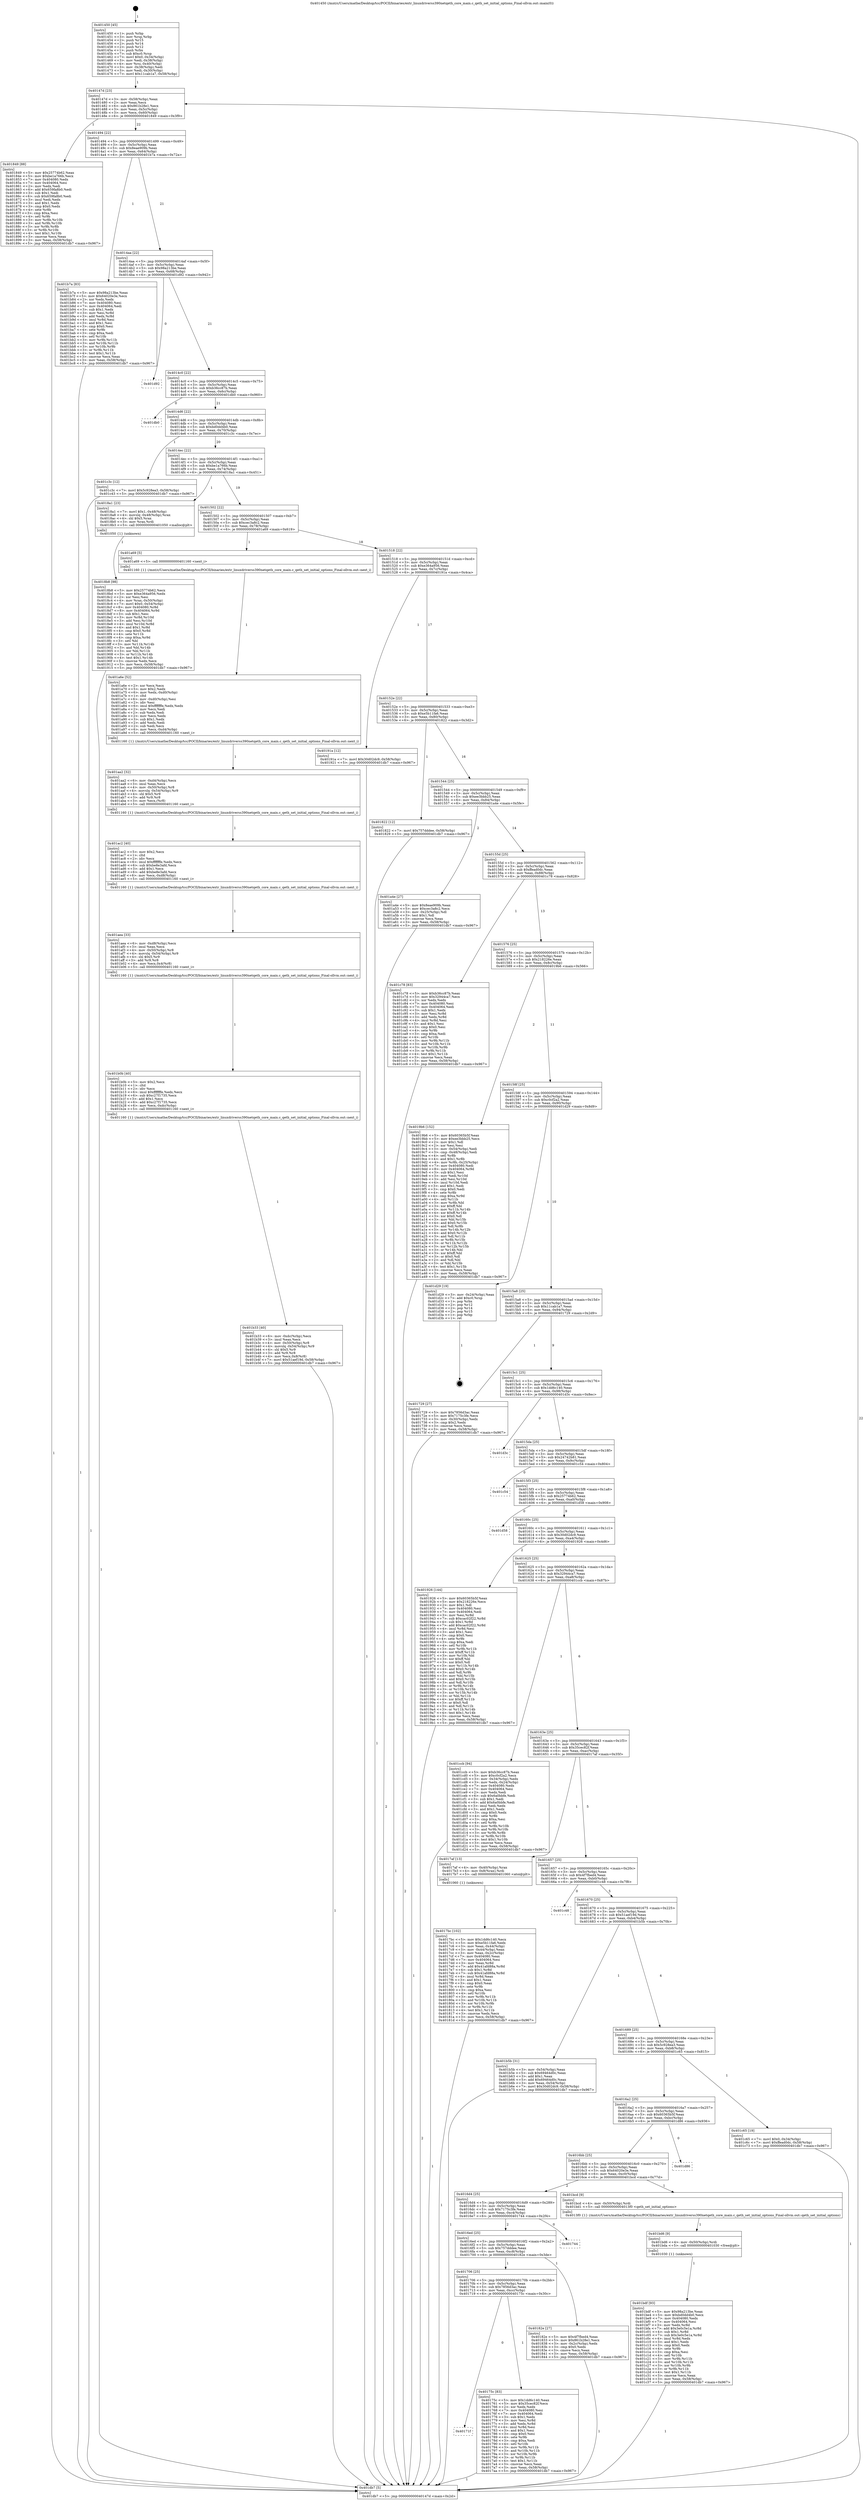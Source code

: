 digraph "0x401450" {
  label = "0x401450 (/mnt/c/Users/mathe/Desktop/tcc/POCII/binaries/extr_linuxdriverss390netqeth_core_main.c_qeth_set_initial_options_Final-ollvm.out::main(0))"
  labelloc = "t"
  node[shape=record]

  Entry [label="",width=0.3,height=0.3,shape=circle,fillcolor=black,style=filled]
  "0x40147d" [label="{
     0x40147d [23]\l
     | [instrs]\l
     &nbsp;&nbsp;0x40147d \<+3\>: mov -0x58(%rbp),%eax\l
     &nbsp;&nbsp;0x401480 \<+2\>: mov %eax,%ecx\l
     &nbsp;&nbsp;0x401482 \<+6\>: sub $0x861b28e1,%ecx\l
     &nbsp;&nbsp;0x401488 \<+3\>: mov %eax,-0x5c(%rbp)\l
     &nbsp;&nbsp;0x40148b \<+3\>: mov %ecx,-0x60(%rbp)\l
     &nbsp;&nbsp;0x40148e \<+6\>: je 0000000000401849 \<main+0x3f9\>\l
  }"]
  "0x401849" [label="{
     0x401849 [88]\l
     | [instrs]\l
     &nbsp;&nbsp;0x401849 \<+5\>: mov $0x25774b62,%eax\l
     &nbsp;&nbsp;0x40184e \<+5\>: mov $0xbe1a766b,%ecx\l
     &nbsp;&nbsp;0x401853 \<+7\>: mov 0x404080,%edx\l
     &nbsp;&nbsp;0x40185a \<+7\>: mov 0x404064,%esi\l
     &nbsp;&nbsp;0x401861 \<+2\>: mov %edx,%edi\l
     &nbsp;&nbsp;0x401863 \<+6\>: add $0x659fa8b0,%edi\l
     &nbsp;&nbsp;0x401869 \<+3\>: sub $0x1,%edi\l
     &nbsp;&nbsp;0x40186c \<+6\>: sub $0x659fa8b0,%edi\l
     &nbsp;&nbsp;0x401872 \<+3\>: imul %edi,%edx\l
     &nbsp;&nbsp;0x401875 \<+3\>: and $0x1,%edx\l
     &nbsp;&nbsp;0x401878 \<+3\>: cmp $0x0,%edx\l
     &nbsp;&nbsp;0x40187b \<+4\>: sete %r8b\l
     &nbsp;&nbsp;0x40187f \<+3\>: cmp $0xa,%esi\l
     &nbsp;&nbsp;0x401882 \<+4\>: setl %r9b\l
     &nbsp;&nbsp;0x401886 \<+3\>: mov %r8b,%r10b\l
     &nbsp;&nbsp;0x401889 \<+3\>: and %r9b,%r10b\l
     &nbsp;&nbsp;0x40188c \<+3\>: xor %r9b,%r8b\l
     &nbsp;&nbsp;0x40188f \<+3\>: or %r8b,%r10b\l
     &nbsp;&nbsp;0x401892 \<+4\>: test $0x1,%r10b\l
     &nbsp;&nbsp;0x401896 \<+3\>: cmovne %ecx,%eax\l
     &nbsp;&nbsp;0x401899 \<+3\>: mov %eax,-0x58(%rbp)\l
     &nbsp;&nbsp;0x40189c \<+5\>: jmp 0000000000401db7 \<main+0x967\>\l
  }"]
  "0x401494" [label="{
     0x401494 [22]\l
     | [instrs]\l
     &nbsp;&nbsp;0x401494 \<+5\>: jmp 0000000000401499 \<main+0x49\>\l
     &nbsp;&nbsp;0x401499 \<+3\>: mov -0x5c(%rbp),%eax\l
     &nbsp;&nbsp;0x40149c \<+5\>: sub $0x8eae909b,%eax\l
     &nbsp;&nbsp;0x4014a1 \<+3\>: mov %eax,-0x64(%rbp)\l
     &nbsp;&nbsp;0x4014a4 \<+6\>: je 0000000000401b7a \<main+0x72a\>\l
  }"]
  Exit [label="",width=0.3,height=0.3,shape=circle,fillcolor=black,style=filled,peripheries=2]
  "0x401b7a" [label="{
     0x401b7a [83]\l
     | [instrs]\l
     &nbsp;&nbsp;0x401b7a \<+5\>: mov $0x98a213be,%eax\l
     &nbsp;&nbsp;0x401b7f \<+5\>: mov $0x64020e3e,%ecx\l
     &nbsp;&nbsp;0x401b84 \<+2\>: xor %edx,%edx\l
     &nbsp;&nbsp;0x401b86 \<+7\>: mov 0x404080,%esi\l
     &nbsp;&nbsp;0x401b8d \<+7\>: mov 0x404064,%edi\l
     &nbsp;&nbsp;0x401b94 \<+3\>: sub $0x1,%edx\l
     &nbsp;&nbsp;0x401b97 \<+3\>: mov %esi,%r8d\l
     &nbsp;&nbsp;0x401b9a \<+3\>: add %edx,%r8d\l
     &nbsp;&nbsp;0x401b9d \<+4\>: imul %r8d,%esi\l
     &nbsp;&nbsp;0x401ba1 \<+3\>: and $0x1,%esi\l
     &nbsp;&nbsp;0x401ba4 \<+3\>: cmp $0x0,%esi\l
     &nbsp;&nbsp;0x401ba7 \<+4\>: sete %r9b\l
     &nbsp;&nbsp;0x401bab \<+3\>: cmp $0xa,%edi\l
     &nbsp;&nbsp;0x401bae \<+4\>: setl %r10b\l
     &nbsp;&nbsp;0x401bb2 \<+3\>: mov %r9b,%r11b\l
     &nbsp;&nbsp;0x401bb5 \<+3\>: and %r10b,%r11b\l
     &nbsp;&nbsp;0x401bb8 \<+3\>: xor %r10b,%r9b\l
     &nbsp;&nbsp;0x401bbb \<+3\>: or %r9b,%r11b\l
     &nbsp;&nbsp;0x401bbe \<+4\>: test $0x1,%r11b\l
     &nbsp;&nbsp;0x401bc2 \<+3\>: cmovne %ecx,%eax\l
     &nbsp;&nbsp;0x401bc5 \<+3\>: mov %eax,-0x58(%rbp)\l
     &nbsp;&nbsp;0x401bc8 \<+5\>: jmp 0000000000401db7 \<main+0x967\>\l
  }"]
  "0x4014aa" [label="{
     0x4014aa [22]\l
     | [instrs]\l
     &nbsp;&nbsp;0x4014aa \<+5\>: jmp 00000000004014af \<main+0x5f\>\l
     &nbsp;&nbsp;0x4014af \<+3\>: mov -0x5c(%rbp),%eax\l
     &nbsp;&nbsp;0x4014b2 \<+5\>: sub $0x98a213be,%eax\l
     &nbsp;&nbsp;0x4014b7 \<+3\>: mov %eax,-0x68(%rbp)\l
     &nbsp;&nbsp;0x4014ba \<+6\>: je 0000000000401d92 \<main+0x942\>\l
  }"]
  "0x401bdf" [label="{
     0x401bdf [93]\l
     | [instrs]\l
     &nbsp;&nbsp;0x401bdf \<+5\>: mov $0x98a213be,%eax\l
     &nbsp;&nbsp;0x401be4 \<+5\>: mov $0xbd0dd4b0,%ecx\l
     &nbsp;&nbsp;0x401be9 \<+7\>: mov 0x404080,%edx\l
     &nbsp;&nbsp;0x401bf0 \<+7\>: mov 0x404064,%esi\l
     &nbsp;&nbsp;0x401bf7 \<+3\>: mov %edx,%r8d\l
     &nbsp;&nbsp;0x401bfa \<+7\>: add $0x3e0c5e1a,%r8d\l
     &nbsp;&nbsp;0x401c01 \<+4\>: sub $0x1,%r8d\l
     &nbsp;&nbsp;0x401c05 \<+7\>: sub $0x3e0c5e1a,%r8d\l
     &nbsp;&nbsp;0x401c0c \<+4\>: imul %r8d,%edx\l
     &nbsp;&nbsp;0x401c10 \<+3\>: and $0x1,%edx\l
     &nbsp;&nbsp;0x401c13 \<+3\>: cmp $0x0,%edx\l
     &nbsp;&nbsp;0x401c16 \<+4\>: sete %r9b\l
     &nbsp;&nbsp;0x401c1a \<+3\>: cmp $0xa,%esi\l
     &nbsp;&nbsp;0x401c1d \<+4\>: setl %r10b\l
     &nbsp;&nbsp;0x401c21 \<+3\>: mov %r9b,%r11b\l
     &nbsp;&nbsp;0x401c24 \<+3\>: and %r10b,%r11b\l
     &nbsp;&nbsp;0x401c27 \<+3\>: xor %r10b,%r9b\l
     &nbsp;&nbsp;0x401c2a \<+3\>: or %r9b,%r11b\l
     &nbsp;&nbsp;0x401c2d \<+4\>: test $0x1,%r11b\l
     &nbsp;&nbsp;0x401c31 \<+3\>: cmovne %ecx,%eax\l
     &nbsp;&nbsp;0x401c34 \<+3\>: mov %eax,-0x58(%rbp)\l
     &nbsp;&nbsp;0x401c37 \<+5\>: jmp 0000000000401db7 \<main+0x967\>\l
  }"]
  "0x401d92" [label="{
     0x401d92\l
  }", style=dashed]
  "0x4014c0" [label="{
     0x4014c0 [22]\l
     | [instrs]\l
     &nbsp;&nbsp;0x4014c0 \<+5\>: jmp 00000000004014c5 \<main+0x75\>\l
     &nbsp;&nbsp;0x4014c5 \<+3\>: mov -0x5c(%rbp),%eax\l
     &nbsp;&nbsp;0x4014c8 \<+5\>: sub $0xb36cc87b,%eax\l
     &nbsp;&nbsp;0x4014cd \<+3\>: mov %eax,-0x6c(%rbp)\l
     &nbsp;&nbsp;0x4014d0 \<+6\>: je 0000000000401db0 \<main+0x960\>\l
  }"]
  "0x401bd6" [label="{
     0x401bd6 [9]\l
     | [instrs]\l
     &nbsp;&nbsp;0x401bd6 \<+4\>: mov -0x50(%rbp),%rdi\l
     &nbsp;&nbsp;0x401bda \<+5\>: call 0000000000401030 \<free@plt\>\l
     | [calls]\l
     &nbsp;&nbsp;0x401030 \{1\} (unknown)\l
  }"]
  "0x401db0" [label="{
     0x401db0\l
  }", style=dashed]
  "0x4014d6" [label="{
     0x4014d6 [22]\l
     | [instrs]\l
     &nbsp;&nbsp;0x4014d6 \<+5\>: jmp 00000000004014db \<main+0x8b\>\l
     &nbsp;&nbsp;0x4014db \<+3\>: mov -0x5c(%rbp),%eax\l
     &nbsp;&nbsp;0x4014de \<+5\>: sub $0xbd0dd4b0,%eax\l
     &nbsp;&nbsp;0x4014e3 \<+3\>: mov %eax,-0x70(%rbp)\l
     &nbsp;&nbsp;0x4014e6 \<+6\>: je 0000000000401c3c \<main+0x7ec\>\l
  }"]
  "0x401b33" [label="{
     0x401b33 [40]\l
     | [instrs]\l
     &nbsp;&nbsp;0x401b33 \<+6\>: mov -0xdc(%rbp),%ecx\l
     &nbsp;&nbsp;0x401b39 \<+3\>: imul %eax,%ecx\l
     &nbsp;&nbsp;0x401b3c \<+4\>: mov -0x50(%rbp),%r8\l
     &nbsp;&nbsp;0x401b40 \<+4\>: movslq -0x54(%rbp),%r9\l
     &nbsp;&nbsp;0x401b44 \<+4\>: shl $0x5,%r9\l
     &nbsp;&nbsp;0x401b48 \<+3\>: add %r9,%r8\l
     &nbsp;&nbsp;0x401b4b \<+4\>: mov %ecx,0x8(%r8)\l
     &nbsp;&nbsp;0x401b4f \<+7\>: movl $0x51aef19d,-0x58(%rbp)\l
     &nbsp;&nbsp;0x401b56 \<+5\>: jmp 0000000000401db7 \<main+0x967\>\l
  }"]
  "0x401c3c" [label="{
     0x401c3c [12]\l
     | [instrs]\l
     &nbsp;&nbsp;0x401c3c \<+7\>: movl $0x5c928ea3,-0x58(%rbp)\l
     &nbsp;&nbsp;0x401c43 \<+5\>: jmp 0000000000401db7 \<main+0x967\>\l
  }"]
  "0x4014ec" [label="{
     0x4014ec [22]\l
     | [instrs]\l
     &nbsp;&nbsp;0x4014ec \<+5\>: jmp 00000000004014f1 \<main+0xa1\>\l
     &nbsp;&nbsp;0x4014f1 \<+3\>: mov -0x5c(%rbp),%eax\l
     &nbsp;&nbsp;0x4014f4 \<+5\>: sub $0xbe1a766b,%eax\l
     &nbsp;&nbsp;0x4014f9 \<+3\>: mov %eax,-0x74(%rbp)\l
     &nbsp;&nbsp;0x4014fc \<+6\>: je 00000000004018a1 \<main+0x451\>\l
  }"]
  "0x401b0b" [label="{
     0x401b0b [40]\l
     | [instrs]\l
     &nbsp;&nbsp;0x401b0b \<+5\>: mov $0x2,%ecx\l
     &nbsp;&nbsp;0x401b10 \<+1\>: cltd\l
     &nbsp;&nbsp;0x401b11 \<+2\>: idiv %ecx\l
     &nbsp;&nbsp;0x401b13 \<+6\>: imul $0xfffffffe,%edx,%ecx\l
     &nbsp;&nbsp;0x401b19 \<+6\>: sub $0xc27f1735,%ecx\l
     &nbsp;&nbsp;0x401b1f \<+3\>: add $0x1,%ecx\l
     &nbsp;&nbsp;0x401b22 \<+6\>: add $0xc27f1735,%ecx\l
     &nbsp;&nbsp;0x401b28 \<+6\>: mov %ecx,-0xdc(%rbp)\l
     &nbsp;&nbsp;0x401b2e \<+5\>: call 0000000000401160 \<next_i\>\l
     | [calls]\l
     &nbsp;&nbsp;0x401160 \{1\} (/mnt/c/Users/mathe/Desktop/tcc/POCII/binaries/extr_linuxdriverss390netqeth_core_main.c_qeth_set_initial_options_Final-ollvm.out::next_i)\l
  }"]
  "0x4018a1" [label="{
     0x4018a1 [23]\l
     | [instrs]\l
     &nbsp;&nbsp;0x4018a1 \<+7\>: movl $0x1,-0x48(%rbp)\l
     &nbsp;&nbsp;0x4018a8 \<+4\>: movslq -0x48(%rbp),%rax\l
     &nbsp;&nbsp;0x4018ac \<+4\>: shl $0x5,%rax\l
     &nbsp;&nbsp;0x4018b0 \<+3\>: mov %rax,%rdi\l
     &nbsp;&nbsp;0x4018b3 \<+5\>: call 0000000000401050 \<malloc@plt\>\l
     | [calls]\l
     &nbsp;&nbsp;0x401050 \{1\} (unknown)\l
  }"]
  "0x401502" [label="{
     0x401502 [22]\l
     | [instrs]\l
     &nbsp;&nbsp;0x401502 \<+5\>: jmp 0000000000401507 \<main+0xb7\>\l
     &nbsp;&nbsp;0x401507 \<+3\>: mov -0x5c(%rbp),%eax\l
     &nbsp;&nbsp;0x40150a \<+5\>: sub $0xcec3a8c2,%eax\l
     &nbsp;&nbsp;0x40150f \<+3\>: mov %eax,-0x78(%rbp)\l
     &nbsp;&nbsp;0x401512 \<+6\>: je 0000000000401a69 \<main+0x619\>\l
  }"]
  "0x401aea" [label="{
     0x401aea [33]\l
     | [instrs]\l
     &nbsp;&nbsp;0x401aea \<+6\>: mov -0xd8(%rbp),%ecx\l
     &nbsp;&nbsp;0x401af0 \<+3\>: imul %eax,%ecx\l
     &nbsp;&nbsp;0x401af3 \<+4\>: mov -0x50(%rbp),%r8\l
     &nbsp;&nbsp;0x401af7 \<+4\>: movslq -0x54(%rbp),%r9\l
     &nbsp;&nbsp;0x401afb \<+4\>: shl $0x5,%r9\l
     &nbsp;&nbsp;0x401aff \<+3\>: add %r9,%r8\l
     &nbsp;&nbsp;0x401b02 \<+4\>: mov %ecx,0x4(%r8)\l
     &nbsp;&nbsp;0x401b06 \<+5\>: call 0000000000401160 \<next_i\>\l
     | [calls]\l
     &nbsp;&nbsp;0x401160 \{1\} (/mnt/c/Users/mathe/Desktop/tcc/POCII/binaries/extr_linuxdriverss390netqeth_core_main.c_qeth_set_initial_options_Final-ollvm.out::next_i)\l
  }"]
  "0x401a69" [label="{
     0x401a69 [5]\l
     | [instrs]\l
     &nbsp;&nbsp;0x401a69 \<+5\>: call 0000000000401160 \<next_i\>\l
     | [calls]\l
     &nbsp;&nbsp;0x401160 \{1\} (/mnt/c/Users/mathe/Desktop/tcc/POCII/binaries/extr_linuxdriverss390netqeth_core_main.c_qeth_set_initial_options_Final-ollvm.out::next_i)\l
  }"]
  "0x401518" [label="{
     0x401518 [22]\l
     | [instrs]\l
     &nbsp;&nbsp;0x401518 \<+5\>: jmp 000000000040151d \<main+0xcd\>\l
     &nbsp;&nbsp;0x40151d \<+3\>: mov -0x5c(%rbp),%eax\l
     &nbsp;&nbsp;0x401520 \<+5\>: sub $0xe364a956,%eax\l
     &nbsp;&nbsp;0x401525 \<+3\>: mov %eax,-0x7c(%rbp)\l
     &nbsp;&nbsp;0x401528 \<+6\>: je 000000000040191a \<main+0x4ca\>\l
  }"]
  "0x401ac2" [label="{
     0x401ac2 [40]\l
     | [instrs]\l
     &nbsp;&nbsp;0x401ac2 \<+5\>: mov $0x2,%ecx\l
     &nbsp;&nbsp;0x401ac7 \<+1\>: cltd\l
     &nbsp;&nbsp;0x401ac8 \<+2\>: idiv %ecx\l
     &nbsp;&nbsp;0x401aca \<+6\>: imul $0xfffffffe,%edx,%ecx\l
     &nbsp;&nbsp;0x401ad0 \<+6\>: sub $0xbe8e3afd,%ecx\l
     &nbsp;&nbsp;0x401ad6 \<+3\>: add $0x1,%ecx\l
     &nbsp;&nbsp;0x401ad9 \<+6\>: add $0xbe8e3afd,%ecx\l
     &nbsp;&nbsp;0x401adf \<+6\>: mov %ecx,-0xd8(%rbp)\l
     &nbsp;&nbsp;0x401ae5 \<+5\>: call 0000000000401160 \<next_i\>\l
     | [calls]\l
     &nbsp;&nbsp;0x401160 \{1\} (/mnt/c/Users/mathe/Desktop/tcc/POCII/binaries/extr_linuxdriverss390netqeth_core_main.c_qeth_set_initial_options_Final-ollvm.out::next_i)\l
  }"]
  "0x40191a" [label="{
     0x40191a [12]\l
     | [instrs]\l
     &nbsp;&nbsp;0x40191a \<+7\>: movl $0x30d02dc9,-0x58(%rbp)\l
     &nbsp;&nbsp;0x401921 \<+5\>: jmp 0000000000401db7 \<main+0x967\>\l
  }"]
  "0x40152e" [label="{
     0x40152e [22]\l
     | [instrs]\l
     &nbsp;&nbsp;0x40152e \<+5\>: jmp 0000000000401533 \<main+0xe3\>\l
     &nbsp;&nbsp;0x401533 \<+3\>: mov -0x5c(%rbp),%eax\l
     &nbsp;&nbsp;0x401536 \<+5\>: sub $0xe5b11fa6,%eax\l
     &nbsp;&nbsp;0x40153b \<+3\>: mov %eax,-0x80(%rbp)\l
     &nbsp;&nbsp;0x40153e \<+6\>: je 0000000000401822 \<main+0x3d2\>\l
  }"]
  "0x401aa2" [label="{
     0x401aa2 [32]\l
     | [instrs]\l
     &nbsp;&nbsp;0x401aa2 \<+6\>: mov -0xd4(%rbp),%ecx\l
     &nbsp;&nbsp;0x401aa8 \<+3\>: imul %eax,%ecx\l
     &nbsp;&nbsp;0x401aab \<+4\>: mov -0x50(%rbp),%r8\l
     &nbsp;&nbsp;0x401aaf \<+4\>: movslq -0x54(%rbp),%r9\l
     &nbsp;&nbsp;0x401ab3 \<+4\>: shl $0x5,%r9\l
     &nbsp;&nbsp;0x401ab7 \<+3\>: add %r9,%r8\l
     &nbsp;&nbsp;0x401aba \<+3\>: mov %ecx,(%r8)\l
     &nbsp;&nbsp;0x401abd \<+5\>: call 0000000000401160 \<next_i\>\l
     | [calls]\l
     &nbsp;&nbsp;0x401160 \{1\} (/mnt/c/Users/mathe/Desktop/tcc/POCII/binaries/extr_linuxdriverss390netqeth_core_main.c_qeth_set_initial_options_Final-ollvm.out::next_i)\l
  }"]
  "0x401822" [label="{
     0x401822 [12]\l
     | [instrs]\l
     &nbsp;&nbsp;0x401822 \<+7\>: movl $0x757dddee,-0x58(%rbp)\l
     &nbsp;&nbsp;0x401829 \<+5\>: jmp 0000000000401db7 \<main+0x967\>\l
  }"]
  "0x401544" [label="{
     0x401544 [25]\l
     | [instrs]\l
     &nbsp;&nbsp;0x401544 \<+5\>: jmp 0000000000401549 \<main+0xf9\>\l
     &nbsp;&nbsp;0x401549 \<+3\>: mov -0x5c(%rbp),%eax\l
     &nbsp;&nbsp;0x40154c \<+5\>: sub $0xee3bbb25,%eax\l
     &nbsp;&nbsp;0x401551 \<+6\>: mov %eax,-0x84(%rbp)\l
     &nbsp;&nbsp;0x401557 \<+6\>: je 0000000000401a4e \<main+0x5fe\>\l
  }"]
  "0x401a6e" [label="{
     0x401a6e [52]\l
     | [instrs]\l
     &nbsp;&nbsp;0x401a6e \<+2\>: xor %ecx,%ecx\l
     &nbsp;&nbsp;0x401a70 \<+5\>: mov $0x2,%edx\l
     &nbsp;&nbsp;0x401a75 \<+6\>: mov %edx,-0xd0(%rbp)\l
     &nbsp;&nbsp;0x401a7b \<+1\>: cltd\l
     &nbsp;&nbsp;0x401a7c \<+6\>: mov -0xd0(%rbp),%esi\l
     &nbsp;&nbsp;0x401a82 \<+2\>: idiv %esi\l
     &nbsp;&nbsp;0x401a84 \<+6\>: imul $0xfffffffe,%edx,%edx\l
     &nbsp;&nbsp;0x401a8a \<+2\>: mov %ecx,%edi\l
     &nbsp;&nbsp;0x401a8c \<+2\>: sub %edx,%edi\l
     &nbsp;&nbsp;0x401a8e \<+2\>: mov %ecx,%edx\l
     &nbsp;&nbsp;0x401a90 \<+3\>: sub $0x1,%edx\l
     &nbsp;&nbsp;0x401a93 \<+2\>: add %edx,%edi\l
     &nbsp;&nbsp;0x401a95 \<+2\>: sub %edi,%ecx\l
     &nbsp;&nbsp;0x401a97 \<+6\>: mov %ecx,-0xd4(%rbp)\l
     &nbsp;&nbsp;0x401a9d \<+5\>: call 0000000000401160 \<next_i\>\l
     | [calls]\l
     &nbsp;&nbsp;0x401160 \{1\} (/mnt/c/Users/mathe/Desktop/tcc/POCII/binaries/extr_linuxdriverss390netqeth_core_main.c_qeth_set_initial_options_Final-ollvm.out::next_i)\l
  }"]
  "0x401a4e" [label="{
     0x401a4e [27]\l
     | [instrs]\l
     &nbsp;&nbsp;0x401a4e \<+5\>: mov $0x8eae909b,%eax\l
     &nbsp;&nbsp;0x401a53 \<+5\>: mov $0xcec3a8c2,%ecx\l
     &nbsp;&nbsp;0x401a58 \<+3\>: mov -0x25(%rbp),%dl\l
     &nbsp;&nbsp;0x401a5b \<+3\>: test $0x1,%dl\l
     &nbsp;&nbsp;0x401a5e \<+3\>: cmovne %ecx,%eax\l
     &nbsp;&nbsp;0x401a61 \<+3\>: mov %eax,-0x58(%rbp)\l
     &nbsp;&nbsp;0x401a64 \<+5\>: jmp 0000000000401db7 \<main+0x967\>\l
  }"]
  "0x40155d" [label="{
     0x40155d [25]\l
     | [instrs]\l
     &nbsp;&nbsp;0x40155d \<+5\>: jmp 0000000000401562 \<main+0x112\>\l
     &nbsp;&nbsp;0x401562 \<+3\>: mov -0x5c(%rbp),%eax\l
     &nbsp;&nbsp;0x401565 \<+5\>: sub $0xffead0dc,%eax\l
     &nbsp;&nbsp;0x40156a \<+6\>: mov %eax,-0x88(%rbp)\l
     &nbsp;&nbsp;0x401570 \<+6\>: je 0000000000401c78 \<main+0x828\>\l
  }"]
  "0x4018b8" [label="{
     0x4018b8 [98]\l
     | [instrs]\l
     &nbsp;&nbsp;0x4018b8 \<+5\>: mov $0x25774b62,%ecx\l
     &nbsp;&nbsp;0x4018bd \<+5\>: mov $0xe364a956,%edx\l
     &nbsp;&nbsp;0x4018c2 \<+2\>: xor %esi,%esi\l
     &nbsp;&nbsp;0x4018c4 \<+4\>: mov %rax,-0x50(%rbp)\l
     &nbsp;&nbsp;0x4018c8 \<+7\>: movl $0x0,-0x54(%rbp)\l
     &nbsp;&nbsp;0x4018cf \<+8\>: mov 0x404080,%r8d\l
     &nbsp;&nbsp;0x4018d7 \<+8\>: mov 0x404064,%r9d\l
     &nbsp;&nbsp;0x4018df \<+3\>: sub $0x1,%esi\l
     &nbsp;&nbsp;0x4018e2 \<+3\>: mov %r8d,%r10d\l
     &nbsp;&nbsp;0x4018e5 \<+3\>: add %esi,%r10d\l
     &nbsp;&nbsp;0x4018e8 \<+4\>: imul %r10d,%r8d\l
     &nbsp;&nbsp;0x4018ec \<+4\>: and $0x1,%r8d\l
     &nbsp;&nbsp;0x4018f0 \<+4\>: cmp $0x0,%r8d\l
     &nbsp;&nbsp;0x4018f4 \<+4\>: sete %r11b\l
     &nbsp;&nbsp;0x4018f8 \<+4\>: cmp $0xa,%r9d\l
     &nbsp;&nbsp;0x4018fc \<+3\>: setl %bl\l
     &nbsp;&nbsp;0x4018ff \<+3\>: mov %r11b,%r14b\l
     &nbsp;&nbsp;0x401902 \<+3\>: and %bl,%r14b\l
     &nbsp;&nbsp;0x401905 \<+3\>: xor %bl,%r11b\l
     &nbsp;&nbsp;0x401908 \<+3\>: or %r11b,%r14b\l
     &nbsp;&nbsp;0x40190b \<+4\>: test $0x1,%r14b\l
     &nbsp;&nbsp;0x40190f \<+3\>: cmovne %edx,%ecx\l
     &nbsp;&nbsp;0x401912 \<+3\>: mov %ecx,-0x58(%rbp)\l
     &nbsp;&nbsp;0x401915 \<+5\>: jmp 0000000000401db7 \<main+0x967\>\l
  }"]
  "0x401c78" [label="{
     0x401c78 [83]\l
     | [instrs]\l
     &nbsp;&nbsp;0x401c78 \<+5\>: mov $0xb36cc87b,%eax\l
     &nbsp;&nbsp;0x401c7d \<+5\>: mov $0x32944ca7,%ecx\l
     &nbsp;&nbsp;0x401c82 \<+2\>: xor %edx,%edx\l
     &nbsp;&nbsp;0x401c84 \<+7\>: mov 0x404080,%esi\l
     &nbsp;&nbsp;0x401c8b \<+7\>: mov 0x404064,%edi\l
     &nbsp;&nbsp;0x401c92 \<+3\>: sub $0x1,%edx\l
     &nbsp;&nbsp;0x401c95 \<+3\>: mov %esi,%r8d\l
     &nbsp;&nbsp;0x401c98 \<+3\>: add %edx,%r8d\l
     &nbsp;&nbsp;0x401c9b \<+4\>: imul %r8d,%esi\l
     &nbsp;&nbsp;0x401c9f \<+3\>: and $0x1,%esi\l
     &nbsp;&nbsp;0x401ca2 \<+3\>: cmp $0x0,%esi\l
     &nbsp;&nbsp;0x401ca5 \<+4\>: sete %r9b\l
     &nbsp;&nbsp;0x401ca9 \<+3\>: cmp $0xa,%edi\l
     &nbsp;&nbsp;0x401cac \<+4\>: setl %r10b\l
     &nbsp;&nbsp;0x401cb0 \<+3\>: mov %r9b,%r11b\l
     &nbsp;&nbsp;0x401cb3 \<+3\>: and %r10b,%r11b\l
     &nbsp;&nbsp;0x401cb6 \<+3\>: xor %r10b,%r9b\l
     &nbsp;&nbsp;0x401cb9 \<+3\>: or %r9b,%r11b\l
     &nbsp;&nbsp;0x401cbc \<+4\>: test $0x1,%r11b\l
     &nbsp;&nbsp;0x401cc0 \<+3\>: cmovne %ecx,%eax\l
     &nbsp;&nbsp;0x401cc3 \<+3\>: mov %eax,-0x58(%rbp)\l
     &nbsp;&nbsp;0x401cc6 \<+5\>: jmp 0000000000401db7 \<main+0x967\>\l
  }"]
  "0x401576" [label="{
     0x401576 [25]\l
     | [instrs]\l
     &nbsp;&nbsp;0x401576 \<+5\>: jmp 000000000040157b \<main+0x12b\>\l
     &nbsp;&nbsp;0x40157b \<+3\>: mov -0x5c(%rbp),%eax\l
     &nbsp;&nbsp;0x40157e \<+5\>: sub $0x218226e,%eax\l
     &nbsp;&nbsp;0x401583 \<+6\>: mov %eax,-0x8c(%rbp)\l
     &nbsp;&nbsp;0x401589 \<+6\>: je 00000000004019b6 \<main+0x566\>\l
  }"]
  "0x4017bc" [label="{
     0x4017bc [102]\l
     | [instrs]\l
     &nbsp;&nbsp;0x4017bc \<+5\>: mov $0x1dd6c140,%ecx\l
     &nbsp;&nbsp;0x4017c1 \<+5\>: mov $0xe5b11fa6,%edx\l
     &nbsp;&nbsp;0x4017c6 \<+3\>: mov %eax,-0x44(%rbp)\l
     &nbsp;&nbsp;0x4017c9 \<+3\>: mov -0x44(%rbp),%eax\l
     &nbsp;&nbsp;0x4017cc \<+3\>: mov %eax,-0x2c(%rbp)\l
     &nbsp;&nbsp;0x4017cf \<+7\>: mov 0x404080,%eax\l
     &nbsp;&nbsp;0x4017d6 \<+7\>: mov 0x404064,%esi\l
     &nbsp;&nbsp;0x4017dd \<+3\>: mov %eax,%r8d\l
     &nbsp;&nbsp;0x4017e0 \<+7\>: add $0x41afd88a,%r8d\l
     &nbsp;&nbsp;0x4017e7 \<+4\>: sub $0x1,%r8d\l
     &nbsp;&nbsp;0x4017eb \<+7\>: sub $0x41afd88a,%r8d\l
     &nbsp;&nbsp;0x4017f2 \<+4\>: imul %r8d,%eax\l
     &nbsp;&nbsp;0x4017f6 \<+3\>: and $0x1,%eax\l
     &nbsp;&nbsp;0x4017f9 \<+3\>: cmp $0x0,%eax\l
     &nbsp;&nbsp;0x4017fc \<+4\>: sete %r9b\l
     &nbsp;&nbsp;0x401800 \<+3\>: cmp $0xa,%esi\l
     &nbsp;&nbsp;0x401803 \<+4\>: setl %r10b\l
     &nbsp;&nbsp;0x401807 \<+3\>: mov %r9b,%r11b\l
     &nbsp;&nbsp;0x40180a \<+3\>: and %r10b,%r11b\l
     &nbsp;&nbsp;0x40180d \<+3\>: xor %r10b,%r9b\l
     &nbsp;&nbsp;0x401810 \<+3\>: or %r9b,%r11b\l
     &nbsp;&nbsp;0x401813 \<+4\>: test $0x1,%r11b\l
     &nbsp;&nbsp;0x401817 \<+3\>: cmovne %edx,%ecx\l
     &nbsp;&nbsp;0x40181a \<+3\>: mov %ecx,-0x58(%rbp)\l
     &nbsp;&nbsp;0x40181d \<+5\>: jmp 0000000000401db7 \<main+0x967\>\l
  }"]
  "0x4019b6" [label="{
     0x4019b6 [152]\l
     | [instrs]\l
     &nbsp;&nbsp;0x4019b6 \<+5\>: mov $0x60365b5f,%eax\l
     &nbsp;&nbsp;0x4019bb \<+5\>: mov $0xee3bbb25,%ecx\l
     &nbsp;&nbsp;0x4019c0 \<+2\>: mov $0x1,%dl\l
     &nbsp;&nbsp;0x4019c2 \<+2\>: xor %esi,%esi\l
     &nbsp;&nbsp;0x4019c4 \<+3\>: mov -0x54(%rbp),%edi\l
     &nbsp;&nbsp;0x4019c7 \<+3\>: cmp -0x48(%rbp),%edi\l
     &nbsp;&nbsp;0x4019ca \<+4\>: setl %r8b\l
     &nbsp;&nbsp;0x4019ce \<+4\>: and $0x1,%r8b\l
     &nbsp;&nbsp;0x4019d2 \<+4\>: mov %r8b,-0x25(%rbp)\l
     &nbsp;&nbsp;0x4019d6 \<+7\>: mov 0x404080,%edi\l
     &nbsp;&nbsp;0x4019dd \<+8\>: mov 0x404064,%r9d\l
     &nbsp;&nbsp;0x4019e5 \<+3\>: sub $0x1,%esi\l
     &nbsp;&nbsp;0x4019e8 \<+3\>: mov %edi,%r10d\l
     &nbsp;&nbsp;0x4019eb \<+3\>: add %esi,%r10d\l
     &nbsp;&nbsp;0x4019ee \<+4\>: imul %r10d,%edi\l
     &nbsp;&nbsp;0x4019f2 \<+3\>: and $0x1,%edi\l
     &nbsp;&nbsp;0x4019f5 \<+3\>: cmp $0x0,%edi\l
     &nbsp;&nbsp;0x4019f8 \<+4\>: sete %r8b\l
     &nbsp;&nbsp;0x4019fc \<+4\>: cmp $0xa,%r9d\l
     &nbsp;&nbsp;0x401a00 \<+4\>: setl %r11b\l
     &nbsp;&nbsp;0x401a04 \<+3\>: mov %r8b,%bl\l
     &nbsp;&nbsp;0x401a07 \<+3\>: xor $0xff,%bl\l
     &nbsp;&nbsp;0x401a0a \<+3\>: mov %r11b,%r14b\l
     &nbsp;&nbsp;0x401a0d \<+4\>: xor $0xff,%r14b\l
     &nbsp;&nbsp;0x401a11 \<+3\>: xor $0x0,%dl\l
     &nbsp;&nbsp;0x401a14 \<+3\>: mov %bl,%r15b\l
     &nbsp;&nbsp;0x401a17 \<+4\>: and $0x0,%r15b\l
     &nbsp;&nbsp;0x401a1b \<+3\>: and %dl,%r8b\l
     &nbsp;&nbsp;0x401a1e \<+3\>: mov %r14b,%r12b\l
     &nbsp;&nbsp;0x401a21 \<+4\>: and $0x0,%r12b\l
     &nbsp;&nbsp;0x401a25 \<+3\>: and %dl,%r11b\l
     &nbsp;&nbsp;0x401a28 \<+3\>: or %r8b,%r15b\l
     &nbsp;&nbsp;0x401a2b \<+3\>: or %r11b,%r12b\l
     &nbsp;&nbsp;0x401a2e \<+3\>: xor %r12b,%r15b\l
     &nbsp;&nbsp;0x401a31 \<+3\>: or %r14b,%bl\l
     &nbsp;&nbsp;0x401a34 \<+3\>: xor $0xff,%bl\l
     &nbsp;&nbsp;0x401a37 \<+3\>: or $0x0,%dl\l
     &nbsp;&nbsp;0x401a3a \<+2\>: and %dl,%bl\l
     &nbsp;&nbsp;0x401a3c \<+3\>: or %bl,%r15b\l
     &nbsp;&nbsp;0x401a3f \<+4\>: test $0x1,%r15b\l
     &nbsp;&nbsp;0x401a43 \<+3\>: cmovne %ecx,%eax\l
     &nbsp;&nbsp;0x401a46 \<+3\>: mov %eax,-0x58(%rbp)\l
     &nbsp;&nbsp;0x401a49 \<+5\>: jmp 0000000000401db7 \<main+0x967\>\l
  }"]
  "0x40158f" [label="{
     0x40158f [25]\l
     | [instrs]\l
     &nbsp;&nbsp;0x40158f \<+5\>: jmp 0000000000401594 \<main+0x144\>\l
     &nbsp;&nbsp;0x401594 \<+3\>: mov -0x5c(%rbp),%eax\l
     &nbsp;&nbsp;0x401597 \<+5\>: sub $0xc0cf2a2,%eax\l
     &nbsp;&nbsp;0x40159c \<+6\>: mov %eax,-0x90(%rbp)\l
     &nbsp;&nbsp;0x4015a2 \<+6\>: je 0000000000401d29 \<main+0x8d9\>\l
  }"]
  "0x40171f" [label="{
     0x40171f\l
  }", style=dashed]
  "0x401d29" [label="{
     0x401d29 [19]\l
     | [instrs]\l
     &nbsp;&nbsp;0x401d29 \<+3\>: mov -0x24(%rbp),%eax\l
     &nbsp;&nbsp;0x401d2c \<+7\>: add $0xc0,%rsp\l
     &nbsp;&nbsp;0x401d33 \<+1\>: pop %rbx\l
     &nbsp;&nbsp;0x401d34 \<+2\>: pop %r12\l
     &nbsp;&nbsp;0x401d36 \<+2\>: pop %r14\l
     &nbsp;&nbsp;0x401d38 \<+2\>: pop %r15\l
     &nbsp;&nbsp;0x401d3a \<+1\>: pop %rbp\l
     &nbsp;&nbsp;0x401d3b \<+1\>: ret\l
  }"]
  "0x4015a8" [label="{
     0x4015a8 [25]\l
     | [instrs]\l
     &nbsp;&nbsp;0x4015a8 \<+5\>: jmp 00000000004015ad \<main+0x15d\>\l
     &nbsp;&nbsp;0x4015ad \<+3\>: mov -0x5c(%rbp),%eax\l
     &nbsp;&nbsp;0x4015b0 \<+5\>: sub $0x11cab1a7,%eax\l
     &nbsp;&nbsp;0x4015b5 \<+6\>: mov %eax,-0x94(%rbp)\l
     &nbsp;&nbsp;0x4015bb \<+6\>: je 0000000000401729 \<main+0x2d9\>\l
  }"]
  "0x40175c" [label="{
     0x40175c [83]\l
     | [instrs]\l
     &nbsp;&nbsp;0x40175c \<+5\>: mov $0x1dd6c140,%eax\l
     &nbsp;&nbsp;0x401761 \<+5\>: mov $0x35cec82f,%ecx\l
     &nbsp;&nbsp;0x401766 \<+2\>: xor %edx,%edx\l
     &nbsp;&nbsp;0x401768 \<+7\>: mov 0x404080,%esi\l
     &nbsp;&nbsp;0x40176f \<+7\>: mov 0x404064,%edi\l
     &nbsp;&nbsp;0x401776 \<+3\>: sub $0x1,%edx\l
     &nbsp;&nbsp;0x401779 \<+3\>: mov %esi,%r8d\l
     &nbsp;&nbsp;0x40177c \<+3\>: add %edx,%r8d\l
     &nbsp;&nbsp;0x40177f \<+4\>: imul %r8d,%esi\l
     &nbsp;&nbsp;0x401783 \<+3\>: and $0x1,%esi\l
     &nbsp;&nbsp;0x401786 \<+3\>: cmp $0x0,%esi\l
     &nbsp;&nbsp;0x401789 \<+4\>: sete %r9b\l
     &nbsp;&nbsp;0x40178d \<+3\>: cmp $0xa,%edi\l
     &nbsp;&nbsp;0x401790 \<+4\>: setl %r10b\l
     &nbsp;&nbsp;0x401794 \<+3\>: mov %r9b,%r11b\l
     &nbsp;&nbsp;0x401797 \<+3\>: and %r10b,%r11b\l
     &nbsp;&nbsp;0x40179a \<+3\>: xor %r10b,%r9b\l
     &nbsp;&nbsp;0x40179d \<+3\>: or %r9b,%r11b\l
     &nbsp;&nbsp;0x4017a0 \<+4\>: test $0x1,%r11b\l
     &nbsp;&nbsp;0x4017a4 \<+3\>: cmovne %ecx,%eax\l
     &nbsp;&nbsp;0x4017a7 \<+3\>: mov %eax,-0x58(%rbp)\l
     &nbsp;&nbsp;0x4017aa \<+5\>: jmp 0000000000401db7 \<main+0x967\>\l
  }"]
  "0x401729" [label="{
     0x401729 [27]\l
     | [instrs]\l
     &nbsp;&nbsp;0x401729 \<+5\>: mov $0x7856d3ac,%eax\l
     &nbsp;&nbsp;0x40172e \<+5\>: mov $0x7175c3fe,%ecx\l
     &nbsp;&nbsp;0x401733 \<+3\>: mov -0x30(%rbp),%edx\l
     &nbsp;&nbsp;0x401736 \<+3\>: cmp $0x2,%edx\l
     &nbsp;&nbsp;0x401739 \<+3\>: cmovne %ecx,%eax\l
     &nbsp;&nbsp;0x40173c \<+3\>: mov %eax,-0x58(%rbp)\l
     &nbsp;&nbsp;0x40173f \<+5\>: jmp 0000000000401db7 \<main+0x967\>\l
  }"]
  "0x4015c1" [label="{
     0x4015c1 [25]\l
     | [instrs]\l
     &nbsp;&nbsp;0x4015c1 \<+5\>: jmp 00000000004015c6 \<main+0x176\>\l
     &nbsp;&nbsp;0x4015c6 \<+3\>: mov -0x5c(%rbp),%eax\l
     &nbsp;&nbsp;0x4015c9 \<+5\>: sub $0x1dd6c140,%eax\l
     &nbsp;&nbsp;0x4015ce \<+6\>: mov %eax,-0x98(%rbp)\l
     &nbsp;&nbsp;0x4015d4 \<+6\>: je 0000000000401d3c \<main+0x8ec\>\l
  }"]
  "0x401db7" [label="{
     0x401db7 [5]\l
     | [instrs]\l
     &nbsp;&nbsp;0x401db7 \<+5\>: jmp 000000000040147d \<main+0x2d\>\l
  }"]
  "0x401450" [label="{
     0x401450 [45]\l
     | [instrs]\l
     &nbsp;&nbsp;0x401450 \<+1\>: push %rbp\l
     &nbsp;&nbsp;0x401451 \<+3\>: mov %rsp,%rbp\l
     &nbsp;&nbsp;0x401454 \<+2\>: push %r15\l
     &nbsp;&nbsp;0x401456 \<+2\>: push %r14\l
     &nbsp;&nbsp;0x401458 \<+2\>: push %r12\l
     &nbsp;&nbsp;0x40145a \<+1\>: push %rbx\l
     &nbsp;&nbsp;0x40145b \<+7\>: sub $0xc0,%rsp\l
     &nbsp;&nbsp;0x401462 \<+7\>: movl $0x0,-0x34(%rbp)\l
     &nbsp;&nbsp;0x401469 \<+3\>: mov %edi,-0x38(%rbp)\l
     &nbsp;&nbsp;0x40146c \<+4\>: mov %rsi,-0x40(%rbp)\l
     &nbsp;&nbsp;0x401470 \<+3\>: mov -0x38(%rbp),%edi\l
     &nbsp;&nbsp;0x401473 \<+3\>: mov %edi,-0x30(%rbp)\l
     &nbsp;&nbsp;0x401476 \<+7\>: movl $0x11cab1a7,-0x58(%rbp)\l
  }"]
  "0x401706" [label="{
     0x401706 [25]\l
     | [instrs]\l
     &nbsp;&nbsp;0x401706 \<+5\>: jmp 000000000040170b \<main+0x2bb\>\l
     &nbsp;&nbsp;0x40170b \<+3\>: mov -0x5c(%rbp),%eax\l
     &nbsp;&nbsp;0x40170e \<+5\>: sub $0x7856d3ac,%eax\l
     &nbsp;&nbsp;0x401713 \<+6\>: mov %eax,-0xcc(%rbp)\l
     &nbsp;&nbsp;0x401719 \<+6\>: je 000000000040175c \<main+0x30c\>\l
  }"]
  "0x401d3c" [label="{
     0x401d3c\l
  }", style=dashed]
  "0x4015da" [label="{
     0x4015da [25]\l
     | [instrs]\l
     &nbsp;&nbsp;0x4015da \<+5\>: jmp 00000000004015df \<main+0x18f\>\l
     &nbsp;&nbsp;0x4015df \<+3\>: mov -0x5c(%rbp),%eax\l
     &nbsp;&nbsp;0x4015e2 \<+5\>: sub $0x24742b81,%eax\l
     &nbsp;&nbsp;0x4015e7 \<+6\>: mov %eax,-0x9c(%rbp)\l
     &nbsp;&nbsp;0x4015ed \<+6\>: je 0000000000401c54 \<main+0x804\>\l
  }"]
  "0x40182e" [label="{
     0x40182e [27]\l
     | [instrs]\l
     &nbsp;&nbsp;0x40182e \<+5\>: mov $0x4f7fbed4,%eax\l
     &nbsp;&nbsp;0x401833 \<+5\>: mov $0x861b28e1,%ecx\l
     &nbsp;&nbsp;0x401838 \<+3\>: mov -0x2c(%rbp),%edx\l
     &nbsp;&nbsp;0x40183b \<+3\>: cmp $0x0,%edx\l
     &nbsp;&nbsp;0x40183e \<+3\>: cmove %ecx,%eax\l
     &nbsp;&nbsp;0x401841 \<+3\>: mov %eax,-0x58(%rbp)\l
     &nbsp;&nbsp;0x401844 \<+5\>: jmp 0000000000401db7 \<main+0x967\>\l
  }"]
  "0x401c54" [label="{
     0x401c54\l
  }", style=dashed]
  "0x4015f3" [label="{
     0x4015f3 [25]\l
     | [instrs]\l
     &nbsp;&nbsp;0x4015f3 \<+5\>: jmp 00000000004015f8 \<main+0x1a8\>\l
     &nbsp;&nbsp;0x4015f8 \<+3\>: mov -0x5c(%rbp),%eax\l
     &nbsp;&nbsp;0x4015fb \<+5\>: sub $0x25774b62,%eax\l
     &nbsp;&nbsp;0x401600 \<+6\>: mov %eax,-0xa0(%rbp)\l
     &nbsp;&nbsp;0x401606 \<+6\>: je 0000000000401d58 \<main+0x908\>\l
  }"]
  "0x4016ed" [label="{
     0x4016ed [25]\l
     | [instrs]\l
     &nbsp;&nbsp;0x4016ed \<+5\>: jmp 00000000004016f2 \<main+0x2a2\>\l
     &nbsp;&nbsp;0x4016f2 \<+3\>: mov -0x5c(%rbp),%eax\l
     &nbsp;&nbsp;0x4016f5 \<+5\>: sub $0x757dddee,%eax\l
     &nbsp;&nbsp;0x4016fa \<+6\>: mov %eax,-0xc8(%rbp)\l
     &nbsp;&nbsp;0x401700 \<+6\>: je 000000000040182e \<main+0x3de\>\l
  }"]
  "0x401d58" [label="{
     0x401d58\l
  }", style=dashed]
  "0x40160c" [label="{
     0x40160c [25]\l
     | [instrs]\l
     &nbsp;&nbsp;0x40160c \<+5\>: jmp 0000000000401611 \<main+0x1c1\>\l
     &nbsp;&nbsp;0x401611 \<+3\>: mov -0x5c(%rbp),%eax\l
     &nbsp;&nbsp;0x401614 \<+5\>: sub $0x30d02dc9,%eax\l
     &nbsp;&nbsp;0x401619 \<+6\>: mov %eax,-0xa4(%rbp)\l
     &nbsp;&nbsp;0x40161f \<+6\>: je 0000000000401926 \<main+0x4d6\>\l
  }"]
  "0x401744" [label="{
     0x401744\l
  }", style=dashed]
  "0x401926" [label="{
     0x401926 [144]\l
     | [instrs]\l
     &nbsp;&nbsp;0x401926 \<+5\>: mov $0x60365b5f,%eax\l
     &nbsp;&nbsp;0x40192b \<+5\>: mov $0x218226e,%ecx\l
     &nbsp;&nbsp;0x401930 \<+2\>: mov $0x1,%dl\l
     &nbsp;&nbsp;0x401932 \<+7\>: mov 0x404080,%esi\l
     &nbsp;&nbsp;0x401939 \<+7\>: mov 0x404064,%edi\l
     &nbsp;&nbsp;0x401940 \<+3\>: mov %esi,%r8d\l
     &nbsp;&nbsp;0x401943 \<+7\>: sub $0xcac02f22,%r8d\l
     &nbsp;&nbsp;0x40194a \<+4\>: sub $0x1,%r8d\l
     &nbsp;&nbsp;0x40194e \<+7\>: add $0xcac02f22,%r8d\l
     &nbsp;&nbsp;0x401955 \<+4\>: imul %r8d,%esi\l
     &nbsp;&nbsp;0x401959 \<+3\>: and $0x1,%esi\l
     &nbsp;&nbsp;0x40195c \<+3\>: cmp $0x0,%esi\l
     &nbsp;&nbsp;0x40195f \<+4\>: sete %r9b\l
     &nbsp;&nbsp;0x401963 \<+3\>: cmp $0xa,%edi\l
     &nbsp;&nbsp;0x401966 \<+4\>: setl %r10b\l
     &nbsp;&nbsp;0x40196a \<+3\>: mov %r9b,%r11b\l
     &nbsp;&nbsp;0x40196d \<+4\>: xor $0xff,%r11b\l
     &nbsp;&nbsp;0x401971 \<+3\>: mov %r10b,%bl\l
     &nbsp;&nbsp;0x401974 \<+3\>: xor $0xff,%bl\l
     &nbsp;&nbsp;0x401977 \<+3\>: xor $0x0,%dl\l
     &nbsp;&nbsp;0x40197a \<+3\>: mov %r11b,%r14b\l
     &nbsp;&nbsp;0x40197d \<+4\>: and $0x0,%r14b\l
     &nbsp;&nbsp;0x401981 \<+3\>: and %dl,%r9b\l
     &nbsp;&nbsp;0x401984 \<+3\>: mov %bl,%r15b\l
     &nbsp;&nbsp;0x401987 \<+4\>: and $0x0,%r15b\l
     &nbsp;&nbsp;0x40198b \<+3\>: and %dl,%r10b\l
     &nbsp;&nbsp;0x40198e \<+3\>: or %r9b,%r14b\l
     &nbsp;&nbsp;0x401991 \<+3\>: or %r10b,%r15b\l
     &nbsp;&nbsp;0x401994 \<+3\>: xor %r15b,%r14b\l
     &nbsp;&nbsp;0x401997 \<+3\>: or %bl,%r11b\l
     &nbsp;&nbsp;0x40199a \<+4\>: xor $0xff,%r11b\l
     &nbsp;&nbsp;0x40199e \<+3\>: or $0x0,%dl\l
     &nbsp;&nbsp;0x4019a1 \<+3\>: and %dl,%r11b\l
     &nbsp;&nbsp;0x4019a4 \<+3\>: or %r11b,%r14b\l
     &nbsp;&nbsp;0x4019a7 \<+4\>: test $0x1,%r14b\l
     &nbsp;&nbsp;0x4019ab \<+3\>: cmovne %ecx,%eax\l
     &nbsp;&nbsp;0x4019ae \<+3\>: mov %eax,-0x58(%rbp)\l
     &nbsp;&nbsp;0x4019b1 \<+5\>: jmp 0000000000401db7 \<main+0x967\>\l
  }"]
  "0x401625" [label="{
     0x401625 [25]\l
     | [instrs]\l
     &nbsp;&nbsp;0x401625 \<+5\>: jmp 000000000040162a \<main+0x1da\>\l
     &nbsp;&nbsp;0x40162a \<+3\>: mov -0x5c(%rbp),%eax\l
     &nbsp;&nbsp;0x40162d \<+5\>: sub $0x32944ca7,%eax\l
     &nbsp;&nbsp;0x401632 \<+6\>: mov %eax,-0xa8(%rbp)\l
     &nbsp;&nbsp;0x401638 \<+6\>: je 0000000000401ccb \<main+0x87b\>\l
  }"]
  "0x4016d4" [label="{
     0x4016d4 [25]\l
     | [instrs]\l
     &nbsp;&nbsp;0x4016d4 \<+5\>: jmp 00000000004016d9 \<main+0x289\>\l
     &nbsp;&nbsp;0x4016d9 \<+3\>: mov -0x5c(%rbp),%eax\l
     &nbsp;&nbsp;0x4016dc \<+5\>: sub $0x7175c3fe,%eax\l
     &nbsp;&nbsp;0x4016e1 \<+6\>: mov %eax,-0xc4(%rbp)\l
     &nbsp;&nbsp;0x4016e7 \<+6\>: je 0000000000401744 \<main+0x2f4\>\l
  }"]
  "0x401ccb" [label="{
     0x401ccb [94]\l
     | [instrs]\l
     &nbsp;&nbsp;0x401ccb \<+5\>: mov $0xb36cc87b,%eax\l
     &nbsp;&nbsp;0x401cd0 \<+5\>: mov $0xc0cf2a2,%ecx\l
     &nbsp;&nbsp;0x401cd5 \<+3\>: mov -0x34(%rbp),%edx\l
     &nbsp;&nbsp;0x401cd8 \<+3\>: mov %edx,-0x24(%rbp)\l
     &nbsp;&nbsp;0x401cdb \<+7\>: mov 0x404080,%edx\l
     &nbsp;&nbsp;0x401ce2 \<+7\>: mov 0x404064,%esi\l
     &nbsp;&nbsp;0x401ce9 \<+2\>: mov %edx,%edi\l
     &nbsp;&nbsp;0x401ceb \<+6\>: sub $0x6a0bbfe,%edi\l
     &nbsp;&nbsp;0x401cf1 \<+3\>: sub $0x1,%edi\l
     &nbsp;&nbsp;0x401cf4 \<+6\>: add $0x6a0bbfe,%edi\l
     &nbsp;&nbsp;0x401cfa \<+3\>: imul %edi,%edx\l
     &nbsp;&nbsp;0x401cfd \<+3\>: and $0x1,%edx\l
     &nbsp;&nbsp;0x401d00 \<+3\>: cmp $0x0,%edx\l
     &nbsp;&nbsp;0x401d03 \<+4\>: sete %r8b\l
     &nbsp;&nbsp;0x401d07 \<+3\>: cmp $0xa,%esi\l
     &nbsp;&nbsp;0x401d0a \<+4\>: setl %r9b\l
     &nbsp;&nbsp;0x401d0e \<+3\>: mov %r8b,%r10b\l
     &nbsp;&nbsp;0x401d11 \<+3\>: and %r9b,%r10b\l
     &nbsp;&nbsp;0x401d14 \<+3\>: xor %r9b,%r8b\l
     &nbsp;&nbsp;0x401d17 \<+3\>: or %r8b,%r10b\l
     &nbsp;&nbsp;0x401d1a \<+4\>: test $0x1,%r10b\l
     &nbsp;&nbsp;0x401d1e \<+3\>: cmovne %ecx,%eax\l
     &nbsp;&nbsp;0x401d21 \<+3\>: mov %eax,-0x58(%rbp)\l
     &nbsp;&nbsp;0x401d24 \<+5\>: jmp 0000000000401db7 \<main+0x967\>\l
  }"]
  "0x40163e" [label="{
     0x40163e [25]\l
     | [instrs]\l
     &nbsp;&nbsp;0x40163e \<+5\>: jmp 0000000000401643 \<main+0x1f3\>\l
     &nbsp;&nbsp;0x401643 \<+3\>: mov -0x5c(%rbp),%eax\l
     &nbsp;&nbsp;0x401646 \<+5\>: sub $0x35cec82f,%eax\l
     &nbsp;&nbsp;0x40164b \<+6\>: mov %eax,-0xac(%rbp)\l
     &nbsp;&nbsp;0x401651 \<+6\>: je 00000000004017af \<main+0x35f\>\l
  }"]
  "0x401bcd" [label="{
     0x401bcd [9]\l
     | [instrs]\l
     &nbsp;&nbsp;0x401bcd \<+4\>: mov -0x50(%rbp),%rdi\l
     &nbsp;&nbsp;0x401bd1 \<+5\>: call 00000000004013f0 \<qeth_set_initial_options\>\l
     | [calls]\l
     &nbsp;&nbsp;0x4013f0 \{1\} (/mnt/c/Users/mathe/Desktop/tcc/POCII/binaries/extr_linuxdriverss390netqeth_core_main.c_qeth_set_initial_options_Final-ollvm.out::qeth_set_initial_options)\l
  }"]
  "0x4017af" [label="{
     0x4017af [13]\l
     | [instrs]\l
     &nbsp;&nbsp;0x4017af \<+4\>: mov -0x40(%rbp),%rax\l
     &nbsp;&nbsp;0x4017b3 \<+4\>: mov 0x8(%rax),%rdi\l
     &nbsp;&nbsp;0x4017b7 \<+5\>: call 0000000000401060 \<atoi@plt\>\l
     | [calls]\l
     &nbsp;&nbsp;0x401060 \{1\} (unknown)\l
  }"]
  "0x401657" [label="{
     0x401657 [25]\l
     | [instrs]\l
     &nbsp;&nbsp;0x401657 \<+5\>: jmp 000000000040165c \<main+0x20c\>\l
     &nbsp;&nbsp;0x40165c \<+3\>: mov -0x5c(%rbp),%eax\l
     &nbsp;&nbsp;0x40165f \<+5\>: sub $0x4f7fbed4,%eax\l
     &nbsp;&nbsp;0x401664 \<+6\>: mov %eax,-0xb0(%rbp)\l
     &nbsp;&nbsp;0x40166a \<+6\>: je 0000000000401c48 \<main+0x7f8\>\l
  }"]
  "0x4016bb" [label="{
     0x4016bb [25]\l
     | [instrs]\l
     &nbsp;&nbsp;0x4016bb \<+5\>: jmp 00000000004016c0 \<main+0x270\>\l
     &nbsp;&nbsp;0x4016c0 \<+3\>: mov -0x5c(%rbp),%eax\l
     &nbsp;&nbsp;0x4016c3 \<+5\>: sub $0x64020e3e,%eax\l
     &nbsp;&nbsp;0x4016c8 \<+6\>: mov %eax,-0xc0(%rbp)\l
     &nbsp;&nbsp;0x4016ce \<+6\>: je 0000000000401bcd \<main+0x77d\>\l
  }"]
  "0x401c48" [label="{
     0x401c48\l
  }", style=dashed]
  "0x401670" [label="{
     0x401670 [25]\l
     | [instrs]\l
     &nbsp;&nbsp;0x401670 \<+5\>: jmp 0000000000401675 \<main+0x225\>\l
     &nbsp;&nbsp;0x401675 \<+3\>: mov -0x5c(%rbp),%eax\l
     &nbsp;&nbsp;0x401678 \<+5\>: sub $0x51aef19d,%eax\l
     &nbsp;&nbsp;0x40167d \<+6\>: mov %eax,-0xb4(%rbp)\l
     &nbsp;&nbsp;0x401683 \<+6\>: je 0000000000401b5b \<main+0x70b\>\l
  }"]
  "0x401d86" [label="{
     0x401d86\l
  }", style=dashed]
  "0x401b5b" [label="{
     0x401b5b [31]\l
     | [instrs]\l
     &nbsp;&nbsp;0x401b5b \<+3\>: mov -0x54(%rbp),%eax\l
     &nbsp;&nbsp;0x401b5e \<+5\>: sub $0x69464d0c,%eax\l
     &nbsp;&nbsp;0x401b63 \<+3\>: add $0x1,%eax\l
     &nbsp;&nbsp;0x401b66 \<+5\>: add $0x69464d0c,%eax\l
     &nbsp;&nbsp;0x401b6b \<+3\>: mov %eax,-0x54(%rbp)\l
     &nbsp;&nbsp;0x401b6e \<+7\>: movl $0x30d02dc9,-0x58(%rbp)\l
     &nbsp;&nbsp;0x401b75 \<+5\>: jmp 0000000000401db7 \<main+0x967\>\l
  }"]
  "0x401689" [label="{
     0x401689 [25]\l
     | [instrs]\l
     &nbsp;&nbsp;0x401689 \<+5\>: jmp 000000000040168e \<main+0x23e\>\l
     &nbsp;&nbsp;0x40168e \<+3\>: mov -0x5c(%rbp),%eax\l
     &nbsp;&nbsp;0x401691 \<+5\>: sub $0x5c928ea3,%eax\l
     &nbsp;&nbsp;0x401696 \<+6\>: mov %eax,-0xb8(%rbp)\l
     &nbsp;&nbsp;0x40169c \<+6\>: je 0000000000401c65 \<main+0x815\>\l
  }"]
  "0x4016a2" [label="{
     0x4016a2 [25]\l
     | [instrs]\l
     &nbsp;&nbsp;0x4016a2 \<+5\>: jmp 00000000004016a7 \<main+0x257\>\l
     &nbsp;&nbsp;0x4016a7 \<+3\>: mov -0x5c(%rbp),%eax\l
     &nbsp;&nbsp;0x4016aa \<+5\>: sub $0x60365b5f,%eax\l
     &nbsp;&nbsp;0x4016af \<+6\>: mov %eax,-0xbc(%rbp)\l
     &nbsp;&nbsp;0x4016b5 \<+6\>: je 0000000000401d86 \<main+0x936\>\l
  }"]
  "0x401c65" [label="{
     0x401c65 [19]\l
     | [instrs]\l
     &nbsp;&nbsp;0x401c65 \<+7\>: movl $0x0,-0x34(%rbp)\l
     &nbsp;&nbsp;0x401c6c \<+7\>: movl $0xffead0dc,-0x58(%rbp)\l
     &nbsp;&nbsp;0x401c73 \<+5\>: jmp 0000000000401db7 \<main+0x967\>\l
  }"]
  Entry -> "0x401450" [label=" 1"]
  "0x40147d" -> "0x401849" [label=" 1"]
  "0x40147d" -> "0x401494" [label=" 22"]
  "0x401d29" -> Exit [label=" 1"]
  "0x401494" -> "0x401b7a" [label=" 1"]
  "0x401494" -> "0x4014aa" [label=" 21"]
  "0x401ccb" -> "0x401db7" [label=" 1"]
  "0x4014aa" -> "0x401d92" [label=" 0"]
  "0x4014aa" -> "0x4014c0" [label=" 21"]
  "0x401c78" -> "0x401db7" [label=" 1"]
  "0x4014c0" -> "0x401db0" [label=" 0"]
  "0x4014c0" -> "0x4014d6" [label=" 21"]
  "0x401c65" -> "0x401db7" [label=" 1"]
  "0x4014d6" -> "0x401c3c" [label=" 1"]
  "0x4014d6" -> "0x4014ec" [label=" 20"]
  "0x401c3c" -> "0x401db7" [label=" 1"]
  "0x4014ec" -> "0x4018a1" [label=" 1"]
  "0x4014ec" -> "0x401502" [label=" 19"]
  "0x401bdf" -> "0x401db7" [label=" 1"]
  "0x401502" -> "0x401a69" [label=" 1"]
  "0x401502" -> "0x401518" [label=" 18"]
  "0x401bd6" -> "0x401bdf" [label=" 1"]
  "0x401518" -> "0x40191a" [label=" 1"]
  "0x401518" -> "0x40152e" [label=" 17"]
  "0x401bcd" -> "0x401bd6" [label=" 1"]
  "0x40152e" -> "0x401822" [label=" 1"]
  "0x40152e" -> "0x401544" [label=" 16"]
  "0x401b7a" -> "0x401db7" [label=" 1"]
  "0x401544" -> "0x401a4e" [label=" 2"]
  "0x401544" -> "0x40155d" [label=" 14"]
  "0x401b5b" -> "0x401db7" [label=" 1"]
  "0x40155d" -> "0x401c78" [label=" 1"]
  "0x40155d" -> "0x401576" [label=" 13"]
  "0x401b33" -> "0x401db7" [label=" 1"]
  "0x401576" -> "0x4019b6" [label=" 2"]
  "0x401576" -> "0x40158f" [label=" 11"]
  "0x401b0b" -> "0x401b33" [label=" 1"]
  "0x40158f" -> "0x401d29" [label=" 1"]
  "0x40158f" -> "0x4015a8" [label=" 10"]
  "0x401aea" -> "0x401b0b" [label=" 1"]
  "0x4015a8" -> "0x401729" [label=" 1"]
  "0x4015a8" -> "0x4015c1" [label=" 9"]
  "0x401729" -> "0x401db7" [label=" 1"]
  "0x401450" -> "0x40147d" [label=" 1"]
  "0x401db7" -> "0x40147d" [label=" 22"]
  "0x401ac2" -> "0x401aea" [label=" 1"]
  "0x4015c1" -> "0x401d3c" [label=" 0"]
  "0x4015c1" -> "0x4015da" [label=" 9"]
  "0x401a6e" -> "0x401aa2" [label=" 1"]
  "0x4015da" -> "0x401c54" [label=" 0"]
  "0x4015da" -> "0x4015f3" [label=" 9"]
  "0x401a69" -> "0x401a6e" [label=" 1"]
  "0x4015f3" -> "0x401d58" [label=" 0"]
  "0x4015f3" -> "0x40160c" [label=" 9"]
  "0x4019b6" -> "0x401db7" [label=" 2"]
  "0x40160c" -> "0x401926" [label=" 2"]
  "0x40160c" -> "0x401625" [label=" 7"]
  "0x401926" -> "0x401db7" [label=" 2"]
  "0x401625" -> "0x401ccb" [label=" 1"]
  "0x401625" -> "0x40163e" [label=" 6"]
  "0x4018b8" -> "0x401db7" [label=" 1"]
  "0x40163e" -> "0x4017af" [label=" 1"]
  "0x40163e" -> "0x401657" [label=" 5"]
  "0x4018a1" -> "0x4018b8" [label=" 1"]
  "0x401657" -> "0x401c48" [label=" 0"]
  "0x401657" -> "0x401670" [label=" 5"]
  "0x40182e" -> "0x401db7" [label=" 1"]
  "0x401670" -> "0x401b5b" [label=" 1"]
  "0x401670" -> "0x401689" [label=" 4"]
  "0x401822" -> "0x401db7" [label=" 1"]
  "0x401689" -> "0x401c65" [label=" 1"]
  "0x401689" -> "0x4016a2" [label=" 3"]
  "0x4017bc" -> "0x401db7" [label=" 1"]
  "0x4016a2" -> "0x401d86" [label=" 0"]
  "0x4016a2" -> "0x4016bb" [label=" 3"]
  "0x401849" -> "0x401db7" [label=" 1"]
  "0x4016bb" -> "0x401bcd" [label=" 1"]
  "0x4016bb" -> "0x4016d4" [label=" 2"]
  "0x40191a" -> "0x401db7" [label=" 1"]
  "0x4016d4" -> "0x401744" [label=" 0"]
  "0x4016d4" -> "0x4016ed" [label=" 2"]
  "0x401a4e" -> "0x401db7" [label=" 2"]
  "0x4016ed" -> "0x40182e" [label=" 1"]
  "0x4016ed" -> "0x401706" [label=" 1"]
  "0x401aa2" -> "0x401ac2" [label=" 1"]
  "0x401706" -> "0x40175c" [label=" 1"]
  "0x401706" -> "0x40171f" [label=" 0"]
  "0x40175c" -> "0x401db7" [label=" 1"]
  "0x4017af" -> "0x4017bc" [label=" 1"]
}

